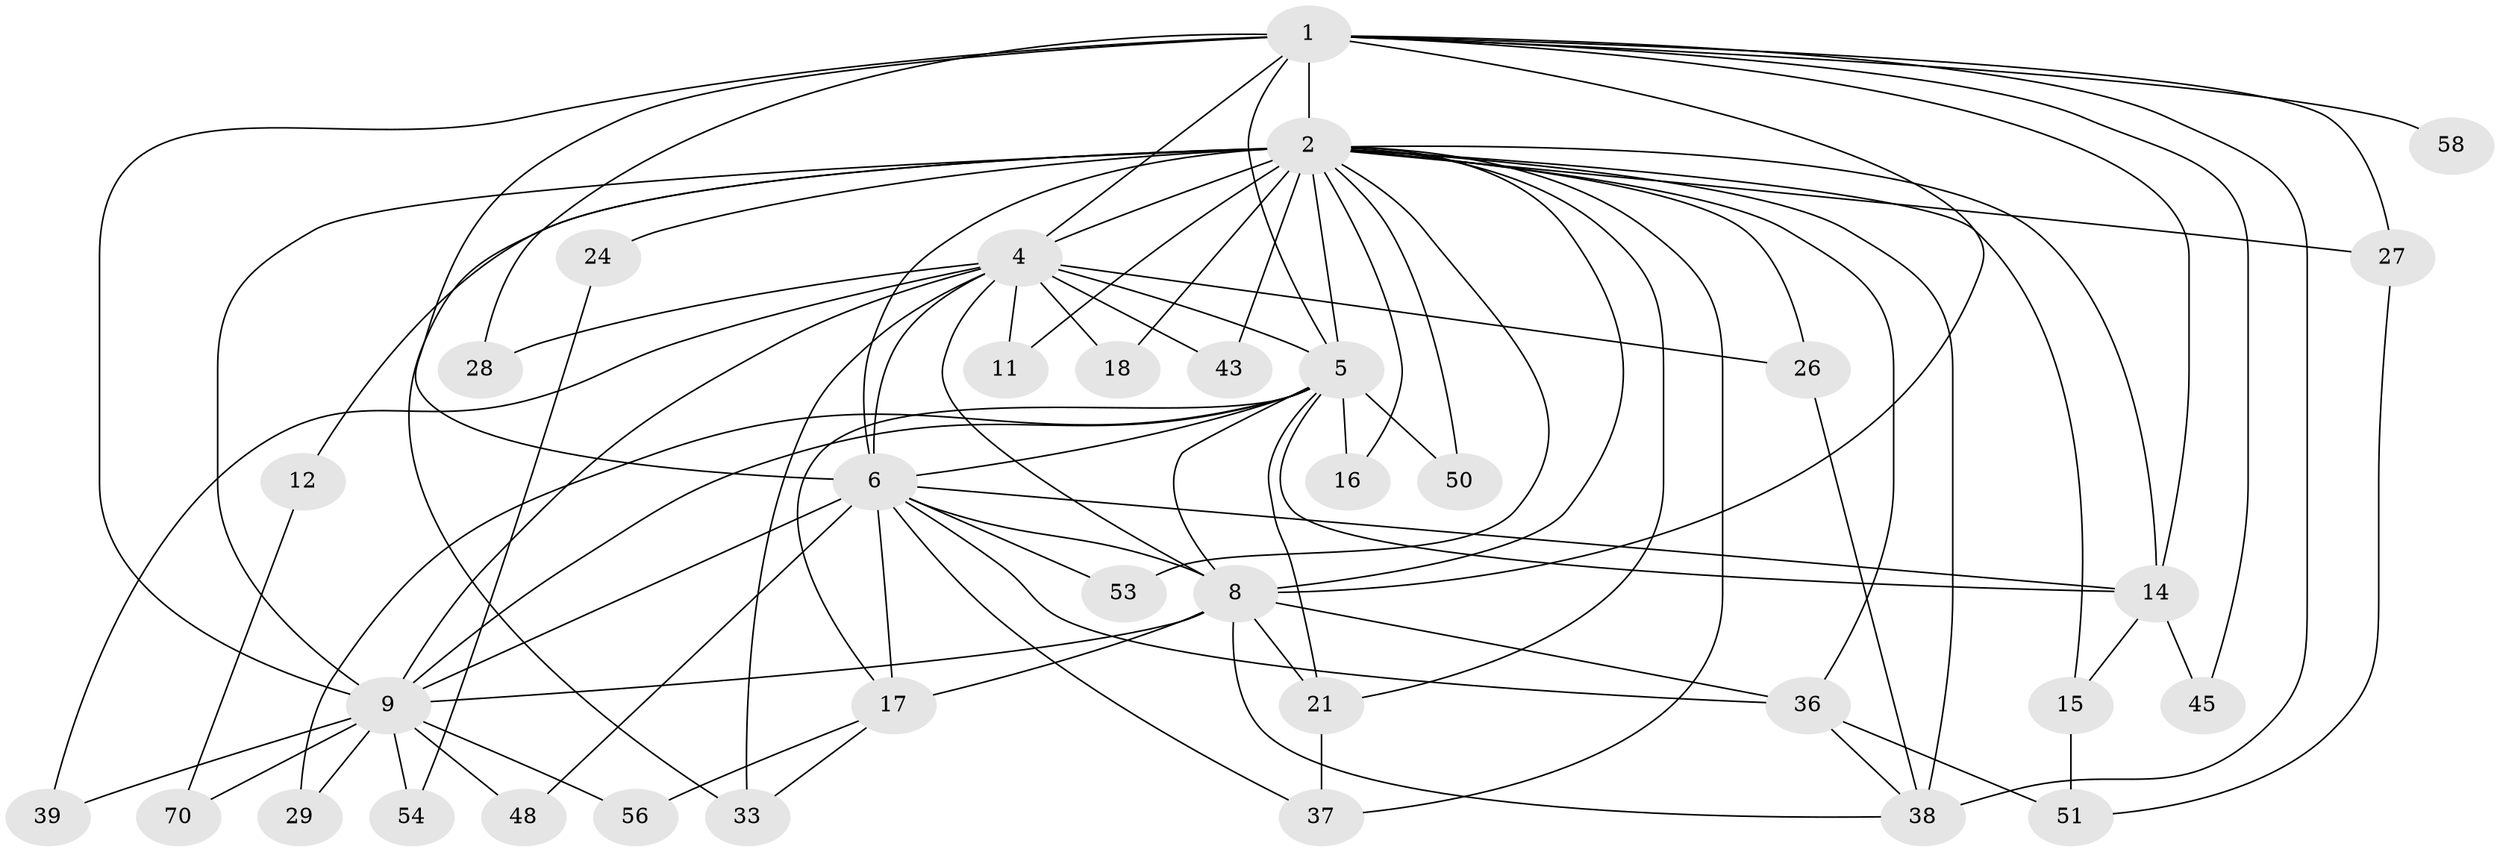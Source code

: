 // original degree distribution, {14: 0.014084507042253521, 18: 0.04225352112676056, 26: 0.014084507042253521, 16: 0.04225352112676056, 17: 0.028169014084507043, 2: 0.49295774647887325, 3: 0.2535211267605634, 6: 0.014084507042253521, 4: 0.09859154929577464}
// Generated by graph-tools (version 1.1) at 2025/13/03/09/25 04:13:51]
// undirected, 35 vertices, 85 edges
graph export_dot {
graph [start="1"]
  node [color=gray90,style=filled];
  1 [super="+10"];
  2 [super="+40+62+34+3+49+7"];
  4 [super="+64+44+35+13"];
  5;
  6 [super="+52+23+30"];
  8 [super="+42"];
  9;
  11;
  12;
  14;
  15;
  16;
  17 [super="+19+20"];
  18;
  21;
  24;
  26;
  27;
  28;
  29;
  33;
  36 [super="+57"];
  37;
  38 [super="+41"];
  39;
  43;
  45;
  48;
  50 [super="+60"];
  51 [super="+59"];
  53;
  54;
  56;
  58;
  70;
  1 -- 2 [weight=7];
  1 -- 4 [weight=6];
  1 -- 5 [weight=2];
  1 -- 6 [weight=2];
  1 -- 8 [weight=2];
  1 -- 9 [weight=2];
  1 -- 14;
  1 -- 28;
  1 -- 45;
  1 -- 58;
  1 -- 27;
  1 -- 38;
  2 -- 4 [weight=7];
  2 -- 5 [weight=3];
  2 -- 6 [weight=4];
  2 -- 8 [weight=4];
  2 -- 9 [weight=3];
  2 -- 24 [weight=2];
  2 -- 33 [weight=2];
  2 -- 36;
  2 -- 37;
  2 -- 43;
  2 -- 26 [weight=2];
  2 -- 14;
  2 -- 15 [weight=2];
  2 -- 16;
  2 -- 21;
  2 -- 27;
  2 -- 50;
  2 -- 53;
  2 -- 38 [weight=2];
  2 -- 11;
  2 -- 12;
  2 -- 18;
  4 -- 5;
  4 -- 6;
  4 -- 8 [weight=2];
  4 -- 9 [weight=2];
  4 -- 11;
  4 -- 18;
  4 -- 26;
  4 -- 28;
  4 -- 33;
  4 -- 39;
  4 -- 43;
  5 -- 6;
  5 -- 8;
  5 -- 9;
  5 -- 14;
  5 -- 16;
  5 -- 21;
  5 -- 29;
  5 -- 50 [weight=2];
  5 -- 17;
  6 -- 8 [weight=3];
  6 -- 9;
  6 -- 17 [weight=2];
  6 -- 53;
  6 -- 37;
  6 -- 36;
  6 -- 48;
  6 -- 14;
  8 -- 9;
  8 -- 17 [weight=2];
  8 -- 21;
  8 -- 36;
  8 -- 38;
  9 -- 29;
  9 -- 39;
  9 -- 48;
  9 -- 54;
  9 -- 56;
  9 -- 70;
  12 -- 70;
  14 -- 15;
  14 -- 45;
  15 -- 51;
  17 -- 56;
  17 -- 33;
  21 -- 37;
  24 -- 54;
  26 -- 38;
  27 -- 51;
  36 -- 51;
  36 -- 38;
}
